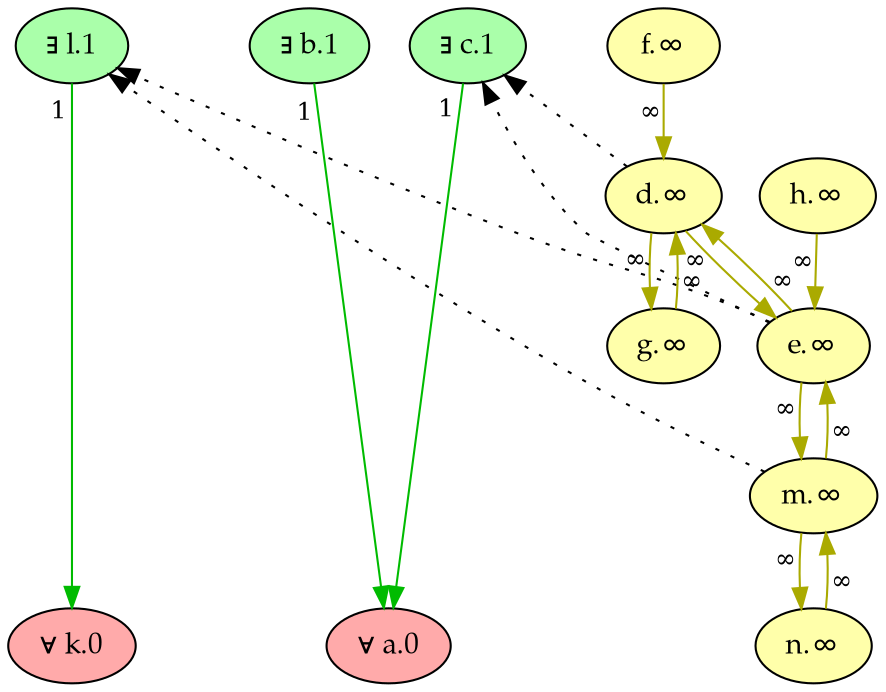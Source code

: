 digraph {
    rankdir="TB"
    node [style=filled fontname="Palatino" fontsize=14]
    node [fillcolor="#AAFFAA"]
    "l" [label="∃ l.1"]
    "c" [label="∃ c.1"]
    "b" [label="∃ b.1"]
    node [fillcolor="#FFAAAA"]
    "a" [label="∀ a.0"]
    "k" [label="∀ k.0"]
    node [fillcolor="#FFFFAA"]
    "d" [label="d.∞"]
    "e" [label="e.∞"]
    "m" [label="m.∞"]
    "f" [label="f.∞"]
    "g" [label="g.∞"]
    "h" [label="h.∞"]
    "n" [label="n.∞"]
    edge[labeldistance=1.5 fontsize=12]
    edge [color="#00BB00" style="solid" dir="forward" taillabel="1"]
           "b" -> "a" 
           "c" -> "a" 
           "l" -> "k" 
    edge [color="#AAAA00" style="solid" dir="forward" taillabel="∞"]
           "e" -> "d" 
           "d" -> "e" 
           "m" -> "e" 
           "e" -> "m" 
           "f" -> "d" 
           "g" -> "d" 
           "d" -> "g" 
           "h" -> "e" 
           "n" -> "m" 
           "m" -> "n" 
    edge [color="black" style="dotted" dir="forward" taillabel="" constraint=false]
           "d" -> "c" 
           "e" -> "c" 
           "e" -> "l" 
           "m" -> "l" 
    {rank = max a k}
    {rank = min l c b}
}
